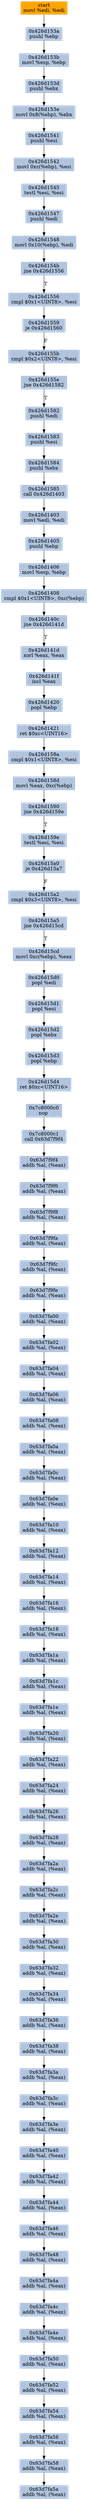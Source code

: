 digraph G {
node[shape=rectangle,style=filled,fillcolor=lightsteelblue,color=lightsteelblue]
bgcolor="transparent"
a0x426d1538movl_edi_edi[label="start\nmovl %edi, %edi",color="lightgrey",fillcolor="orange"];
a0x426d153apushl_ebp[label="0x426d153a\npushl %ebp"];
a0x426d153bmovl_esp_ebp[label="0x426d153b\nmovl %esp, %ebp"];
a0x426d153dpushl_ebx[label="0x426d153d\npushl %ebx"];
a0x426d153emovl_0x8ebp__ebx[label="0x426d153e\nmovl 0x8(%ebp), %ebx"];
a0x426d1541pushl_esi[label="0x426d1541\npushl %esi"];
a0x426d1542movl_0xcebp__esi[label="0x426d1542\nmovl 0xc(%ebp), %esi"];
a0x426d1545testl_esi_esi[label="0x426d1545\ntestl %esi, %esi"];
a0x426d1547pushl_edi[label="0x426d1547\npushl %edi"];
a0x426d1548movl_0x10ebp__edi[label="0x426d1548\nmovl 0x10(%ebp), %edi"];
a0x426d154bjne_0x426d1556[label="0x426d154b\njne 0x426d1556"];
a0x426d1556cmpl_0x1UINT8_esi[label="0x426d1556\ncmpl $0x1<UINT8>, %esi"];
a0x426d1559je_0x426d1560[label="0x426d1559\nje 0x426d1560"];
a0x426d155bcmpl_0x2UINT8_esi[label="0x426d155b\ncmpl $0x2<UINT8>, %esi"];
a0x426d155ejne_0x426d1582[label="0x426d155e\njne 0x426d1582"];
a0x426d1582pushl_edi[label="0x426d1582\npushl %edi"];
a0x426d1583pushl_esi[label="0x426d1583\npushl %esi"];
a0x426d1584pushl_ebx[label="0x426d1584\npushl %ebx"];
a0x426d1585call_0x426d1403[label="0x426d1585\ncall 0x426d1403"];
a0x426d1403movl_edi_edi[label="0x426d1403\nmovl %edi, %edi"];
a0x426d1405pushl_ebp[label="0x426d1405\npushl %ebp"];
a0x426d1406movl_esp_ebp[label="0x426d1406\nmovl %esp, %ebp"];
a0x426d1408cmpl_0x1UINT8_0xcebp_[label="0x426d1408\ncmpl $0x1<UINT8>, 0xc(%ebp)"];
a0x426d140cjne_0x426d141d[label="0x426d140c\njne 0x426d141d"];
a0x426d141dxorl_eax_eax[label="0x426d141d\nxorl %eax, %eax"];
a0x426d141fincl_eax[label="0x426d141f\nincl %eax"];
a0x426d1420popl_ebp[label="0x426d1420\npopl %ebp"];
a0x426d1421ret_0xcUINT16[label="0x426d1421\nret $0xc<UINT16>"];
a0x426d158acmpl_0x1UINT8_esi[label="0x426d158a\ncmpl $0x1<UINT8>, %esi"];
a0x426d158dmovl_eax_0xcebp_[label="0x426d158d\nmovl %eax, 0xc(%ebp)"];
a0x426d1590jne_0x426d159e[label="0x426d1590\njne 0x426d159e"];
a0x426d159etestl_esi_esi[label="0x426d159e\ntestl %esi, %esi"];
a0x426d15a0je_0x426d15a7[label="0x426d15a0\nje 0x426d15a7"];
a0x426d15a2cmpl_0x3UINT8_esi[label="0x426d15a2\ncmpl $0x3<UINT8>, %esi"];
a0x426d15a5jne_0x426d15cd[label="0x426d15a5\njne 0x426d15cd"];
a0x426d15cdmovl_0xcebp__eax[label="0x426d15cd\nmovl 0xc(%ebp), %eax"];
a0x426d15d0popl_edi[label="0x426d15d0\npopl %edi"];
a0x426d15d1popl_esi[label="0x426d15d1\npopl %esi"];
a0x426d15d2popl_ebx[label="0x426d15d2\npopl %ebx"];
a0x426d15d3popl_ebp[label="0x426d15d3\npopl %ebp"];
a0x426d15d4ret_0xcUINT16[label="0x426d15d4\nret $0xc<UINT16>"];
a0x7c8000c0nop_[label="0x7c8000c0\nnop "];
a0x7c8000c1call_0x63d7f9f4[label="0x7c8000c1\ncall 0x63d7f9f4"];
a0x63d7f9f4addb_al_eax_[label="0x63d7f9f4\naddb %al, (%eax)"];
a0x63d7f9f6addb_al_eax_[label="0x63d7f9f6\naddb %al, (%eax)"];
a0x63d7f9f8addb_al_eax_[label="0x63d7f9f8\naddb %al, (%eax)"];
a0x63d7f9faaddb_al_eax_[label="0x63d7f9fa\naddb %al, (%eax)"];
a0x63d7f9fcaddb_al_eax_[label="0x63d7f9fc\naddb %al, (%eax)"];
a0x63d7f9feaddb_al_eax_[label="0x63d7f9fe\naddb %al, (%eax)"];
a0x63d7fa00addb_al_eax_[label="0x63d7fa00\naddb %al, (%eax)"];
a0x63d7fa02addb_al_eax_[label="0x63d7fa02\naddb %al, (%eax)"];
a0x63d7fa04addb_al_eax_[label="0x63d7fa04\naddb %al, (%eax)"];
a0x63d7fa06addb_al_eax_[label="0x63d7fa06\naddb %al, (%eax)"];
a0x63d7fa08addb_al_eax_[label="0x63d7fa08\naddb %al, (%eax)"];
a0x63d7fa0aaddb_al_eax_[label="0x63d7fa0a\naddb %al, (%eax)"];
a0x63d7fa0caddb_al_eax_[label="0x63d7fa0c\naddb %al, (%eax)"];
a0x63d7fa0eaddb_al_eax_[label="0x63d7fa0e\naddb %al, (%eax)"];
a0x63d7fa10addb_al_eax_[label="0x63d7fa10\naddb %al, (%eax)"];
a0x63d7fa12addb_al_eax_[label="0x63d7fa12\naddb %al, (%eax)"];
a0x63d7fa14addb_al_eax_[label="0x63d7fa14\naddb %al, (%eax)"];
a0x63d7fa16addb_al_eax_[label="0x63d7fa16\naddb %al, (%eax)"];
a0x63d7fa18addb_al_eax_[label="0x63d7fa18\naddb %al, (%eax)"];
a0x63d7fa1aaddb_al_eax_[label="0x63d7fa1a\naddb %al, (%eax)"];
a0x63d7fa1caddb_al_eax_[label="0x63d7fa1c\naddb %al, (%eax)"];
a0x63d7fa1eaddb_al_eax_[label="0x63d7fa1e\naddb %al, (%eax)"];
a0x63d7fa20addb_al_eax_[label="0x63d7fa20\naddb %al, (%eax)"];
a0x63d7fa22addb_al_eax_[label="0x63d7fa22\naddb %al, (%eax)"];
a0x63d7fa24addb_al_eax_[label="0x63d7fa24\naddb %al, (%eax)"];
a0x63d7fa26addb_al_eax_[label="0x63d7fa26\naddb %al, (%eax)"];
a0x63d7fa28addb_al_eax_[label="0x63d7fa28\naddb %al, (%eax)"];
a0x63d7fa2aaddb_al_eax_[label="0x63d7fa2a\naddb %al, (%eax)"];
a0x63d7fa2caddb_al_eax_[label="0x63d7fa2c\naddb %al, (%eax)"];
a0x63d7fa2eaddb_al_eax_[label="0x63d7fa2e\naddb %al, (%eax)"];
a0x63d7fa30addb_al_eax_[label="0x63d7fa30\naddb %al, (%eax)"];
a0x63d7fa32addb_al_eax_[label="0x63d7fa32\naddb %al, (%eax)"];
a0x63d7fa34addb_al_eax_[label="0x63d7fa34\naddb %al, (%eax)"];
a0x63d7fa36addb_al_eax_[label="0x63d7fa36\naddb %al, (%eax)"];
a0x63d7fa38addb_al_eax_[label="0x63d7fa38\naddb %al, (%eax)"];
a0x63d7fa3aaddb_al_eax_[label="0x63d7fa3a\naddb %al, (%eax)"];
a0x63d7fa3caddb_al_eax_[label="0x63d7fa3c\naddb %al, (%eax)"];
a0x63d7fa3eaddb_al_eax_[label="0x63d7fa3e\naddb %al, (%eax)"];
a0x63d7fa40addb_al_eax_[label="0x63d7fa40\naddb %al, (%eax)"];
a0x63d7fa42addb_al_eax_[label="0x63d7fa42\naddb %al, (%eax)"];
a0x63d7fa44addb_al_eax_[label="0x63d7fa44\naddb %al, (%eax)"];
a0x63d7fa46addb_al_eax_[label="0x63d7fa46\naddb %al, (%eax)"];
a0x63d7fa48addb_al_eax_[label="0x63d7fa48\naddb %al, (%eax)"];
a0x63d7fa4aaddb_al_eax_[label="0x63d7fa4a\naddb %al, (%eax)"];
a0x63d7fa4caddb_al_eax_[label="0x63d7fa4c\naddb %al, (%eax)"];
a0x63d7fa4eaddb_al_eax_[label="0x63d7fa4e\naddb %al, (%eax)"];
a0x63d7fa50addb_al_eax_[label="0x63d7fa50\naddb %al, (%eax)"];
a0x63d7fa52addb_al_eax_[label="0x63d7fa52\naddb %al, (%eax)"];
a0x63d7fa54addb_al_eax_[label="0x63d7fa54\naddb %al, (%eax)"];
a0x63d7fa56addb_al_eax_[label="0x63d7fa56\naddb %al, (%eax)"];
a0x63d7fa58addb_al_eax_[label="0x63d7fa58\naddb %al, (%eax)"];
a0x63d7fa5aaddb_al_eax_[label="0x63d7fa5a\naddb %al, (%eax)"];
a0x426d1538movl_edi_edi -> a0x426d153apushl_ebp [color="#000000"];
a0x426d153apushl_ebp -> a0x426d153bmovl_esp_ebp [color="#000000"];
a0x426d153bmovl_esp_ebp -> a0x426d153dpushl_ebx [color="#000000"];
a0x426d153dpushl_ebx -> a0x426d153emovl_0x8ebp__ebx [color="#000000"];
a0x426d153emovl_0x8ebp__ebx -> a0x426d1541pushl_esi [color="#000000"];
a0x426d1541pushl_esi -> a0x426d1542movl_0xcebp__esi [color="#000000"];
a0x426d1542movl_0xcebp__esi -> a0x426d1545testl_esi_esi [color="#000000"];
a0x426d1545testl_esi_esi -> a0x426d1547pushl_edi [color="#000000"];
a0x426d1547pushl_edi -> a0x426d1548movl_0x10ebp__edi [color="#000000"];
a0x426d1548movl_0x10ebp__edi -> a0x426d154bjne_0x426d1556 [color="#000000"];
a0x426d154bjne_0x426d1556 -> a0x426d1556cmpl_0x1UINT8_esi [color="#000000",label="T"];
a0x426d1556cmpl_0x1UINT8_esi -> a0x426d1559je_0x426d1560 [color="#000000"];
a0x426d1559je_0x426d1560 -> a0x426d155bcmpl_0x2UINT8_esi [color="#000000",label="F"];
a0x426d155bcmpl_0x2UINT8_esi -> a0x426d155ejne_0x426d1582 [color="#000000"];
a0x426d155ejne_0x426d1582 -> a0x426d1582pushl_edi [color="#000000",label="T"];
a0x426d1582pushl_edi -> a0x426d1583pushl_esi [color="#000000"];
a0x426d1583pushl_esi -> a0x426d1584pushl_ebx [color="#000000"];
a0x426d1584pushl_ebx -> a0x426d1585call_0x426d1403 [color="#000000"];
a0x426d1585call_0x426d1403 -> a0x426d1403movl_edi_edi [color="#000000"];
a0x426d1403movl_edi_edi -> a0x426d1405pushl_ebp [color="#000000"];
a0x426d1405pushl_ebp -> a0x426d1406movl_esp_ebp [color="#000000"];
a0x426d1406movl_esp_ebp -> a0x426d1408cmpl_0x1UINT8_0xcebp_ [color="#000000"];
a0x426d1408cmpl_0x1UINT8_0xcebp_ -> a0x426d140cjne_0x426d141d [color="#000000"];
a0x426d140cjne_0x426d141d -> a0x426d141dxorl_eax_eax [color="#000000",label="T"];
a0x426d141dxorl_eax_eax -> a0x426d141fincl_eax [color="#000000"];
a0x426d141fincl_eax -> a0x426d1420popl_ebp [color="#000000"];
a0x426d1420popl_ebp -> a0x426d1421ret_0xcUINT16 [color="#000000"];
a0x426d1421ret_0xcUINT16 -> a0x426d158acmpl_0x1UINT8_esi [color="#000000"];
a0x426d158acmpl_0x1UINT8_esi -> a0x426d158dmovl_eax_0xcebp_ [color="#000000"];
a0x426d158dmovl_eax_0xcebp_ -> a0x426d1590jne_0x426d159e [color="#000000"];
a0x426d1590jne_0x426d159e -> a0x426d159etestl_esi_esi [color="#000000",label="T"];
a0x426d159etestl_esi_esi -> a0x426d15a0je_0x426d15a7 [color="#000000"];
a0x426d15a0je_0x426d15a7 -> a0x426d15a2cmpl_0x3UINT8_esi [color="#000000",label="F"];
a0x426d15a2cmpl_0x3UINT8_esi -> a0x426d15a5jne_0x426d15cd [color="#000000"];
a0x426d15a5jne_0x426d15cd -> a0x426d15cdmovl_0xcebp__eax [color="#000000",label="T"];
a0x426d15cdmovl_0xcebp__eax -> a0x426d15d0popl_edi [color="#000000"];
a0x426d15d0popl_edi -> a0x426d15d1popl_esi [color="#000000"];
a0x426d15d1popl_esi -> a0x426d15d2popl_ebx [color="#000000"];
a0x426d15d2popl_ebx -> a0x426d15d3popl_ebp [color="#000000"];
a0x426d15d3popl_ebp -> a0x426d15d4ret_0xcUINT16 [color="#000000"];
a0x426d15d4ret_0xcUINT16 -> a0x7c8000c0nop_ [color="#000000"];
a0x7c8000c0nop_ -> a0x7c8000c1call_0x63d7f9f4 [color="#000000"];
a0x7c8000c1call_0x63d7f9f4 -> a0x63d7f9f4addb_al_eax_ [color="#000000"];
a0x63d7f9f4addb_al_eax_ -> a0x63d7f9f6addb_al_eax_ [color="#000000"];
a0x63d7f9f6addb_al_eax_ -> a0x63d7f9f8addb_al_eax_ [color="#000000"];
a0x63d7f9f8addb_al_eax_ -> a0x63d7f9faaddb_al_eax_ [color="#000000"];
a0x63d7f9faaddb_al_eax_ -> a0x63d7f9fcaddb_al_eax_ [color="#000000"];
a0x63d7f9fcaddb_al_eax_ -> a0x63d7f9feaddb_al_eax_ [color="#000000"];
a0x63d7f9feaddb_al_eax_ -> a0x63d7fa00addb_al_eax_ [color="#000000"];
a0x63d7fa00addb_al_eax_ -> a0x63d7fa02addb_al_eax_ [color="#000000"];
a0x63d7fa02addb_al_eax_ -> a0x63d7fa04addb_al_eax_ [color="#000000"];
a0x63d7fa04addb_al_eax_ -> a0x63d7fa06addb_al_eax_ [color="#000000"];
a0x63d7fa06addb_al_eax_ -> a0x63d7fa08addb_al_eax_ [color="#000000"];
a0x63d7fa08addb_al_eax_ -> a0x63d7fa0aaddb_al_eax_ [color="#000000"];
a0x63d7fa0aaddb_al_eax_ -> a0x63d7fa0caddb_al_eax_ [color="#000000"];
a0x63d7fa0caddb_al_eax_ -> a0x63d7fa0eaddb_al_eax_ [color="#000000"];
a0x63d7fa0eaddb_al_eax_ -> a0x63d7fa10addb_al_eax_ [color="#000000"];
a0x63d7fa10addb_al_eax_ -> a0x63d7fa12addb_al_eax_ [color="#000000"];
a0x63d7fa12addb_al_eax_ -> a0x63d7fa14addb_al_eax_ [color="#000000"];
a0x63d7fa14addb_al_eax_ -> a0x63d7fa16addb_al_eax_ [color="#000000"];
a0x63d7fa16addb_al_eax_ -> a0x63d7fa18addb_al_eax_ [color="#000000"];
a0x63d7fa18addb_al_eax_ -> a0x63d7fa1aaddb_al_eax_ [color="#000000"];
a0x63d7fa1aaddb_al_eax_ -> a0x63d7fa1caddb_al_eax_ [color="#000000"];
a0x63d7fa1caddb_al_eax_ -> a0x63d7fa1eaddb_al_eax_ [color="#000000"];
a0x63d7fa1eaddb_al_eax_ -> a0x63d7fa20addb_al_eax_ [color="#000000"];
a0x63d7fa20addb_al_eax_ -> a0x63d7fa22addb_al_eax_ [color="#000000"];
a0x63d7fa22addb_al_eax_ -> a0x63d7fa24addb_al_eax_ [color="#000000"];
a0x63d7fa24addb_al_eax_ -> a0x63d7fa26addb_al_eax_ [color="#000000"];
a0x63d7fa26addb_al_eax_ -> a0x63d7fa28addb_al_eax_ [color="#000000"];
a0x63d7fa28addb_al_eax_ -> a0x63d7fa2aaddb_al_eax_ [color="#000000"];
a0x63d7fa2aaddb_al_eax_ -> a0x63d7fa2caddb_al_eax_ [color="#000000"];
a0x63d7fa2caddb_al_eax_ -> a0x63d7fa2eaddb_al_eax_ [color="#000000"];
a0x63d7fa2eaddb_al_eax_ -> a0x63d7fa30addb_al_eax_ [color="#000000"];
a0x63d7fa30addb_al_eax_ -> a0x63d7fa32addb_al_eax_ [color="#000000"];
a0x63d7fa32addb_al_eax_ -> a0x63d7fa34addb_al_eax_ [color="#000000"];
a0x63d7fa34addb_al_eax_ -> a0x63d7fa36addb_al_eax_ [color="#000000"];
a0x63d7fa36addb_al_eax_ -> a0x63d7fa38addb_al_eax_ [color="#000000"];
a0x63d7fa38addb_al_eax_ -> a0x63d7fa3aaddb_al_eax_ [color="#000000"];
a0x63d7fa3aaddb_al_eax_ -> a0x63d7fa3caddb_al_eax_ [color="#000000"];
a0x63d7fa3caddb_al_eax_ -> a0x63d7fa3eaddb_al_eax_ [color="#000000"];
a0x63d7fa3eaddb_al_eax_ -> a0x63d7fa40addb_al_eax_ [color="#000000"];
a0x63d7fa40addb_al_eax_ -> a0x63d7fa42addb_al_eax_ [color="#000000"];
a0x63d7fa42addb_al_eax_ -> a0x63d7fa44addb_al_eax_ [color="#000000"];
a0x63d7fa44addb_al_eax_ -> a0x63d7fa46addb_al_eax_ [color="#000000"];
a0x63d7fa46addb_al_eax_ -> a0x63d7fa48addb_al_eax_ [color="#000000"];
a0x63d7fa48addb_al_eax_ -> a0x63d7fa4aaddb_al_eax_ [color="#000000"];
a0x63d7fa4aaddb_al_eax_ -> a0x63d7fa4caddb_al_eax_ [color="#000000"];
a0x63d7fa4caddb_al_eax_ -> a0x63d7fa4eaddb_al_eax_ [color="#000000"];
a0x63d7fa4eaddb_al_eax_ -> a0x63d7fa50addb_al_eax_ [color="#000000"];
a0x63d7fa50addb_al_eax_ -> a0x63d7fa52addb_al_eax_ [color="#000000"];
a0x63d7fa52addb_al_eax_ -> a0x63d7fa54addb_al_eax_ [color="#000000"];
a0x63d7fa54addb_al_eax_ -> a0x63d7fa56addb_al_eax_ [color="#000000"];
a0x63d7fa56addb_al_eax_ -> a0x63d7fa58addb_al_eax_ [color="#000000"];
a0x63d7fa58addb_al_eax_ -> a0x63d7fa5aaddb_al_eax_ [color="#000000"];
}
